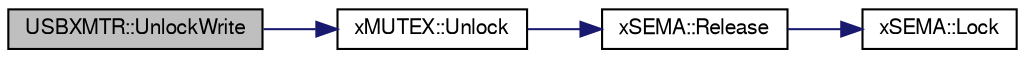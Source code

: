 digraph G
{
  bgcolor="transparent";
  edge [fontname="FreeSans",fontsize=10,labelfontname="FreeSans",labelfontsize=10];
  node [fontname="FreeSans",fontsize=10,shape=record];
  rankdir=LR;
  Node1 [label="USBXMTR::UnlockWrite",height=0.2,width=0.4,color="black", fillcolor="grey75", style="filled" fontcolor="black"];
  Node1 -> Node2 [color="midnightblue",fontsize=10,style="solid",fontname="FreeSans"];
  Node2 [label="xMUTEX::Unlock",height=0.2,width=0.4,color="black",URL="$classx_m_u_t_e_x.html#5f693de60fd054e78ef201118bc54a5f"];
  Node2 -> Node3 [color="midnightblue",fontsize=10,style="solid",fontname="FreeSans"];
  Node3 [label="xSEMA::Release",height=0.2,width=0.4,color="black",URL="$classx_s_e_m_a.html#21e114e5918da00fc1d5ce9b285f5e2b"];
  Node3 -> Node4 [color="midnightblue",fontsize=10,style="solid",fontname="FreeSans"];
  Node4 [label="xSEMA::Lock",height=0.2,width=0.4,color="black",URL="$classx_s_e_m_a.html#f672373f4e74bc17689036721587a6f1"];
}
